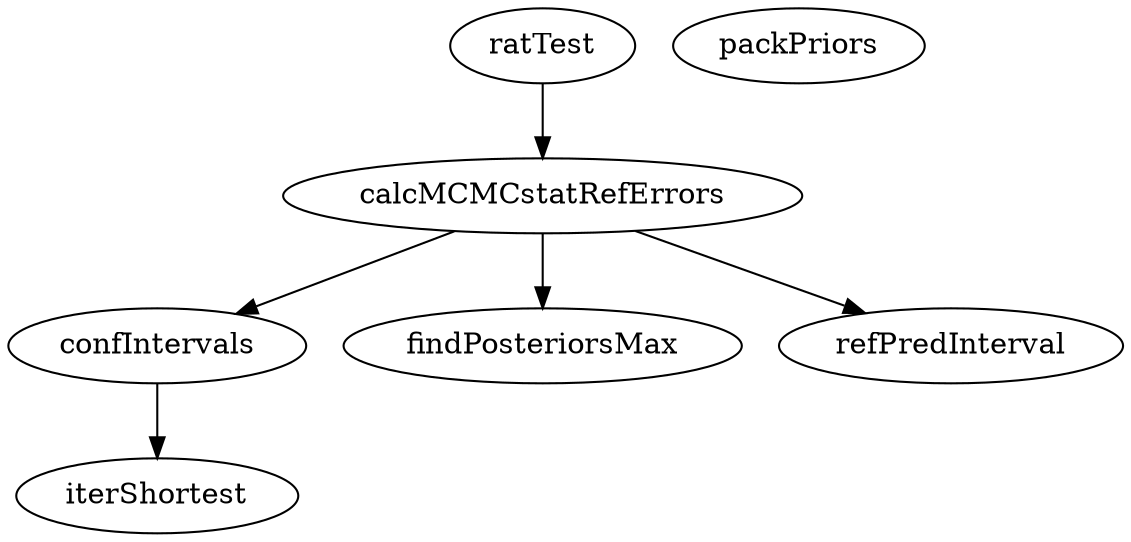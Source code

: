 /* Created by mdot for Matlab */
digraph m2html {
  calcMCMCstatRefErrors -> confIntervals;
  calcMCMCstatRefErrors -> findPosteriorsMax;
  calcMCMCstatRefErrors -> refPredInterval;
  confIntervals -> iterShortest;
  ratTest -> calcMCMCstatRefErrors;

  calcMCMCstatRefErrors [URL="calcMCMCstatRefErrors.html"];
  confIntervals [URL="confIntervals.html"];
  findPosteriorsMax [URL="findPosteriorsMax.html"];
  iterShortest [URL="iterShortest.html"];
  packPriors [URL="packPriors.html"];
  ratTest [URL="ratTest.html"];
  refPredInterval [URL="refPredInterval.html"];
}